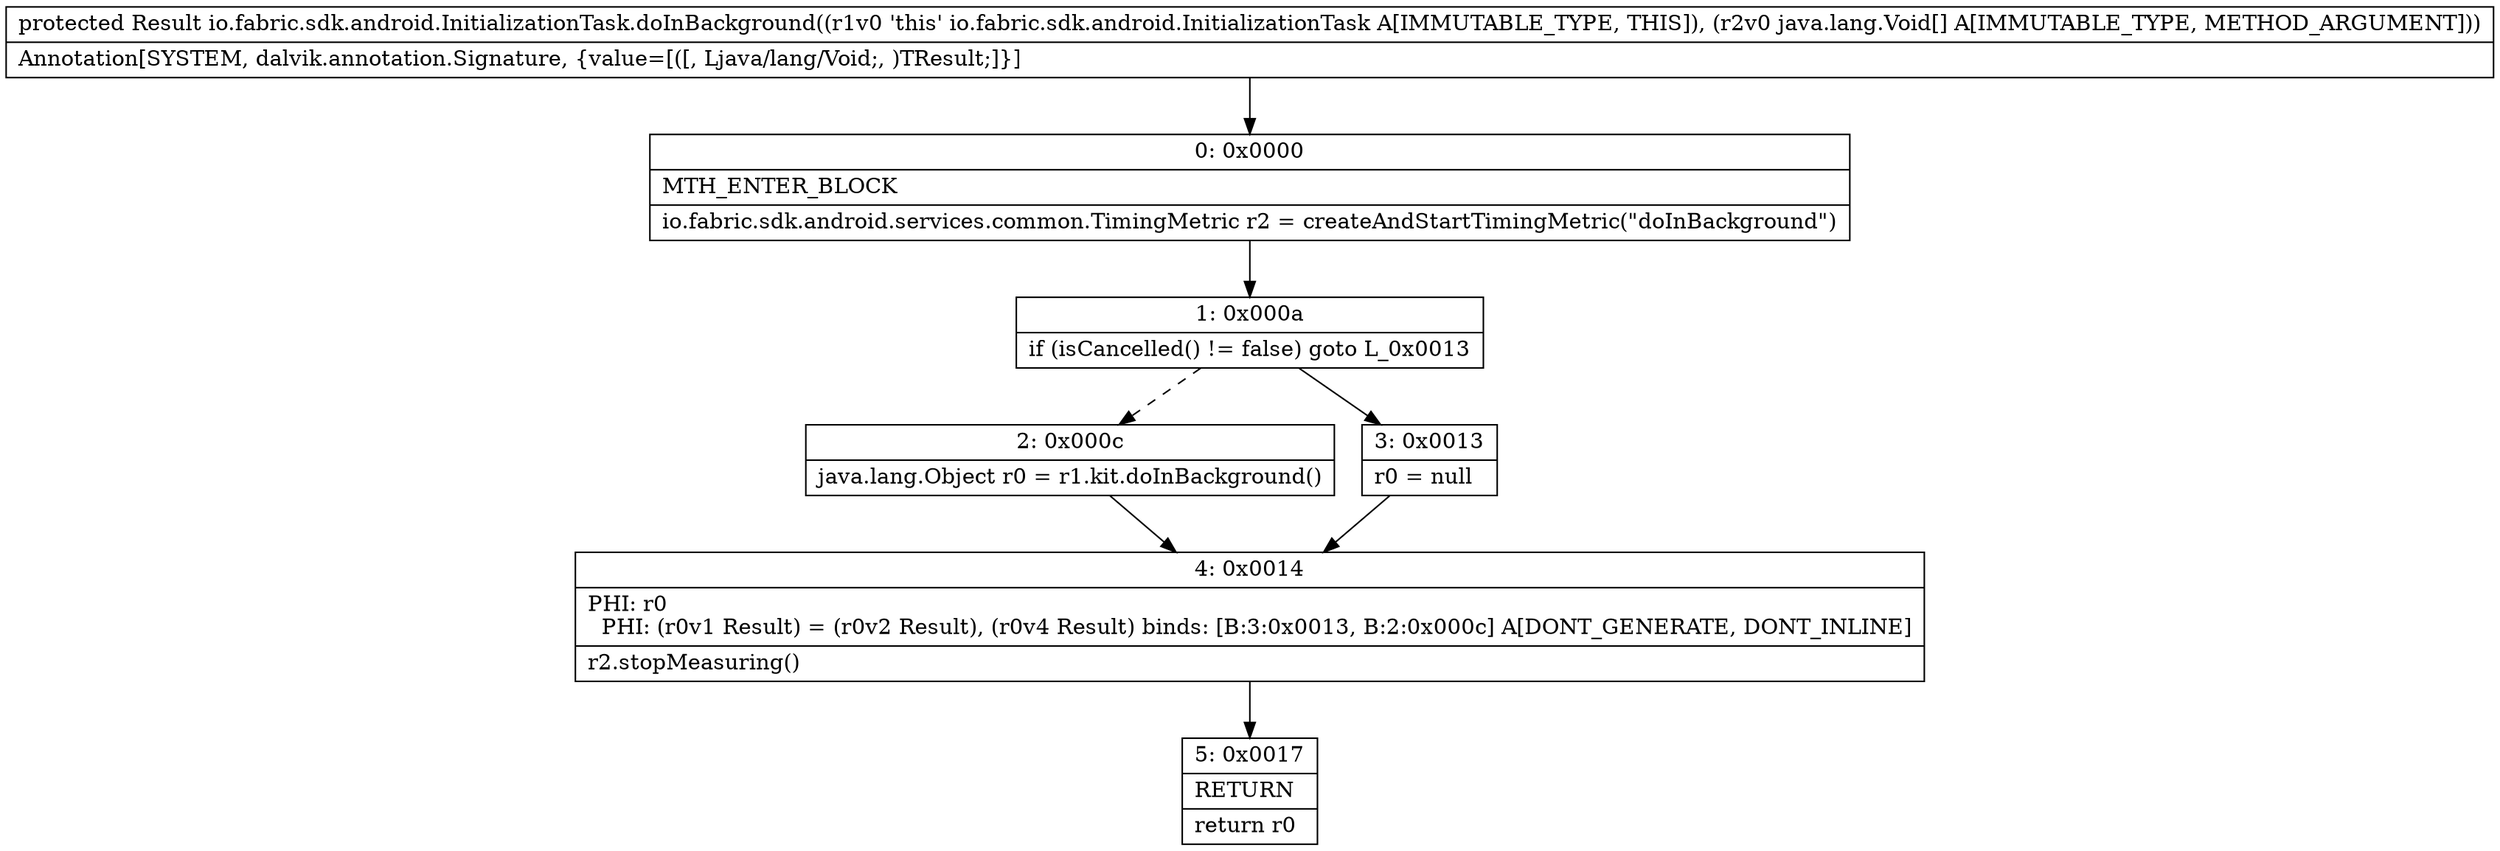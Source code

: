 digraph "CFG forio.fabric.sdk.android.InitializationTask.doInBackground([Ljava\/lang\/Void;)Ljava\/lang\/Object;" {
Node_0 [shape=record,label="{0\:\ 0x0000|MTH_ENTER_BLOCK\l|io.fabric.sdk.android.services.common.TimingMetric r2 = createAndStartTimingMetric(\"doInBackground\")\l}"];
Node_1 [shape=record,label="{1\:\ 0x000a|if (isCancelled() != false) goto L_0x0013\l}"];
Node_2 [shape=record,label="{2\:\ 0x000c|java.lang.Object r0 = r1.kit.doInBackground()\l}"];
Node_3 [shape=record,label="{3\:\ 0x0013|r0 = null\l}"];
Node_4 [shape=record,label="{4\:\ 0x0014|PHI: r0 \l  PHI: (r0v1 Result) = (r0v2 Result), (r0v4 Result) binds: [B:3:0x0013, B:2:0x000c] A[DONT_GENERATE, DONT_INLINE]\l|r2.stopMeasuring()\l}"];
Node_5 [shape=record,label="{5\:\ 0x0017|RETURN\l|return r0\l}"];
MethodNode[shape=record,label="{protected Result io.fabric.sdk.android.InitializationTask.doInBackground((r1v0 'this' io.fabric.sdk.android.InitializationTask A[IMMUTABLE_TYPE, THIS]), (r2v0 java.lang.Void[] A[IMMUTABLE_TYPE, METHOD_ARGUMENT]))  | Annotation[SYSTEM, dalvik.annotation.Signature, \{value=[([, Ljava\/lang\/Void;, )TResult;]\}]\l}"];
MethodNode -> Node_0;
Node_0 -> Node_1;
Node_1 -> Node_2[style=dashed];
Node_1 -> Node_3;
Node_2 -> Node_4;
Node_3 -> Node_4;
Node_4 -> Node_5;
}

